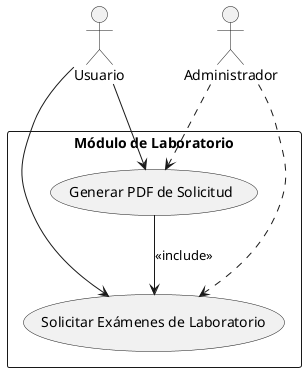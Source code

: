 @startuml
actor Usuario
actor Administrador

rectangle "Módulo de Laboratorio" {
    usecase "Solicitar Exámenes de Laboratorio" as UC1
    usecase "Generar PDF de Solicitud" as UC2
}

Usuario --> UC1
Usuario --> UC2

Administrador ..> UC1
Administrador ..> UC2

UC2 --> UC1 : <<include>>
@enduml

